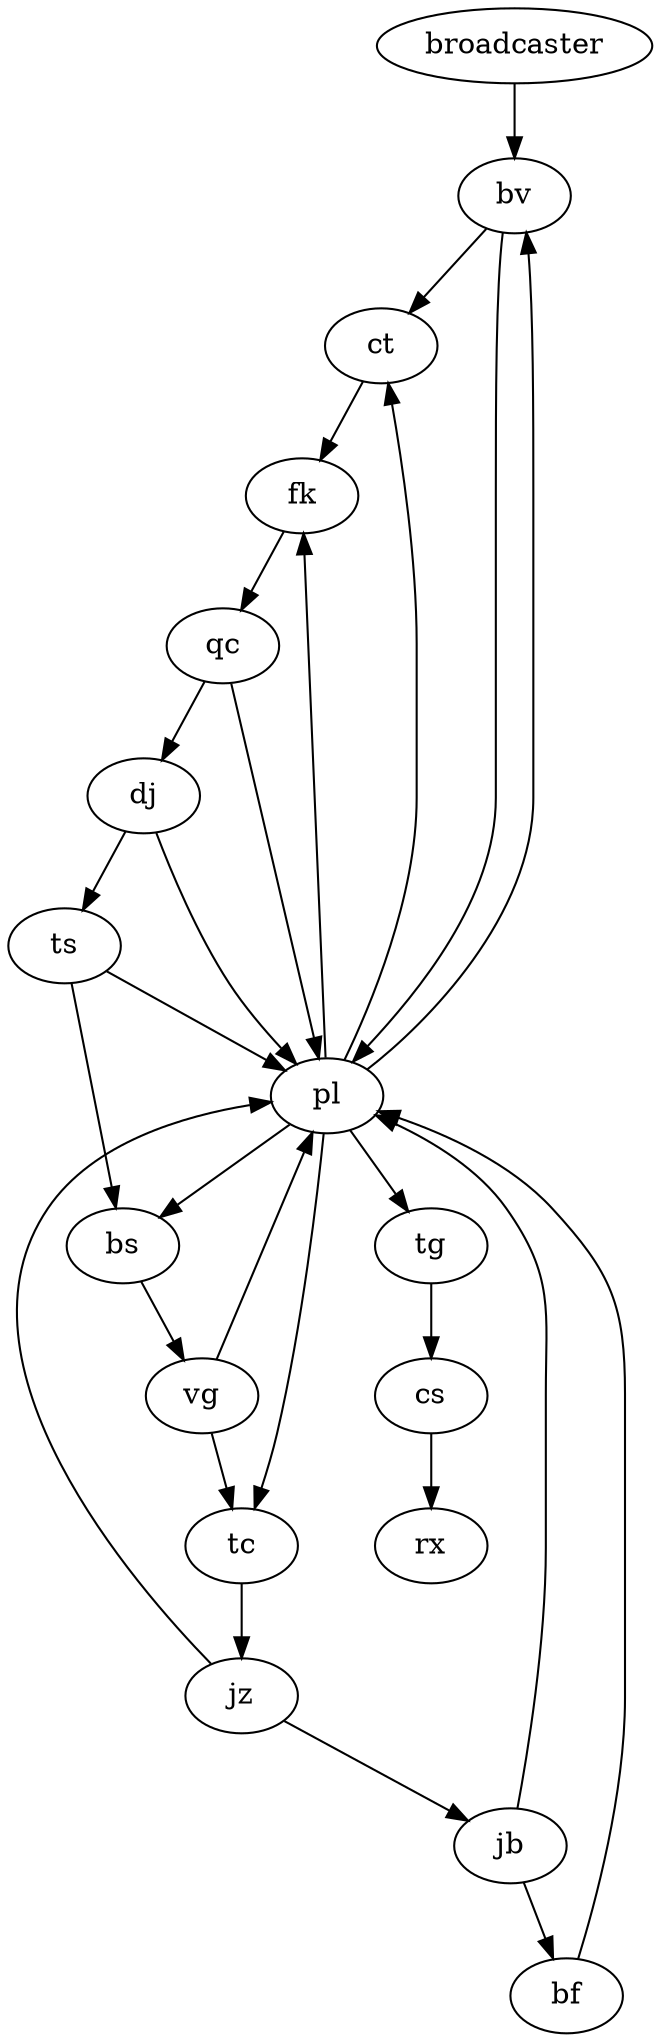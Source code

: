 digraph input {
  bv -> ct, pl
  ct -> fk
  pl -> bv, fk, ct, bs, tg, tc
  fk -> qc
  bs -> vg
  tg -> cs
  tc -> jz
  qc -> pl, dj
  vg -> pl, tc
  cs -> rx
  jz -> pl, jb
  dj -> ts, pl
  jb -> bf, pl
  ts -> pl, bs
  bf -> pl
  broadcaster -> bv
}
